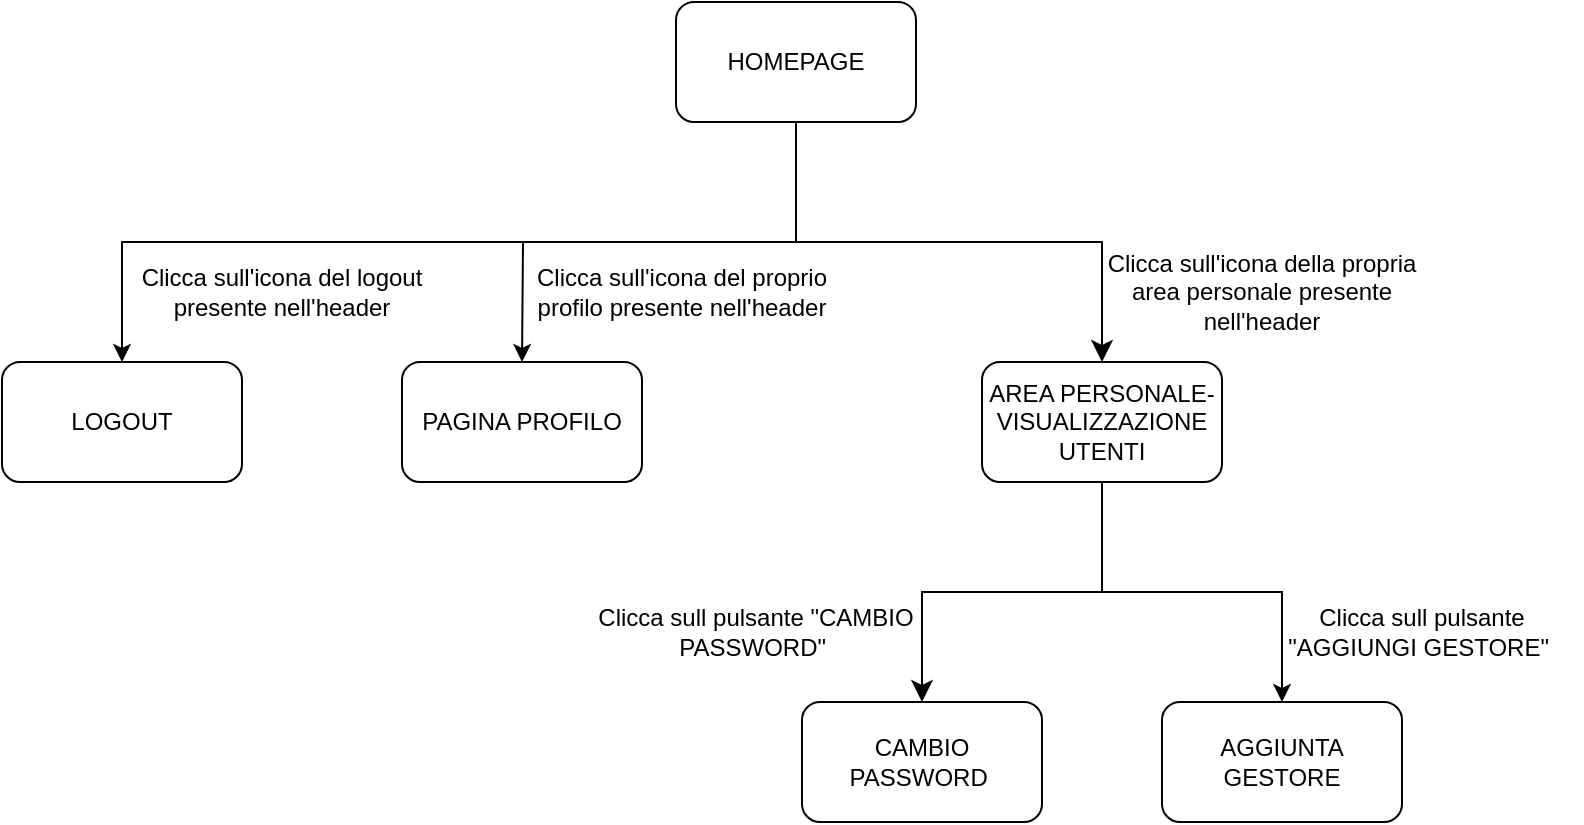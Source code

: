 <mxfile version="20.6.1" type="device"><diagram name="Pagina-1" id="ZB7JNcdpINHP5xy0FGnm"><mxGraphModel dx="1278" dy="641" grid="1" gridSize="10" guides="1" tooltips="1" connect="1" arrows="1" fold="1" page="1" pageScale="1" pageWidth="827" pageHeight="1169" math="0" shadow="0"><root><mxCell id="0"/><mxCell id="1" parent="0"/><mxCell id="WQMYZMvmg3EN6Z2FU8tU-2" style="edgeStyle=orthogonalEdgeStyle;rounded=0;orthogonalLoop=1;jettySize=auto;html=1;exitX=0.5;exitY=1;exitDx=0;exitDy=0;entryX=0.5;entryY=0;entryDx=0;entryDy=0;" parent="1" source="XsAwU-fo2RAwiscfGlKi-2" target="XsAwU-fo2RAwiscfGlKi-47" edge="1"><mxGeometry relative="1" as="geometry"/></mxCell><mxCell id="WQMYZMvmg3EN6Z2FU8tU-5" style="edgeStyle=orthogonalEdgeStyle;rounded=0;orthogonalLoop=1;jettySize=auto;html=1;exitX=0.5;exitY=1;exitDx=0;exitDy=0;" parent="1" source="XsAwU-fo2RAwiscfGlKi-2" edge="1"><mxGeometry relative="1" as="geometry"><mxPoint x="630" y="410" as="targetPoint"/></mxGeometry></mxCell><mxCell id="XsAwU-fo2RAwiscfGlKi-2" value="HOMEPAGE" style="rounded=1;whiteSpace=wrap;html=1;" parent="1" vertex="1"><mxGeometry x="707" y="230" width="120" height="60" as="geometry"/></mxCell><mxCell id="WQMYZMvmg3EN6Z2FU8tU-3" style="edgeStyle=orthogonalEdgeStyle;rounded=0;orthogonalLoop=1;jettySize=auto;html=1;exitX=0.5;exitY=1;exitDx=0;exitDy=0;entryX=0.5;entryY=0;entryDx=0;entryDy=0;" parent="1" source="XsAwU-fo2RAwiscfGlKi-19" target="XsAwU-fo2RAwiscfGlKi-54" edge="1"><mxGeometry relative="1" as="geometry"/></mxCell><mxCell id="XsAwU-fo2RAwiscfGlKi-19" value="AREA PERSONALE-VISUALIZZAZIONE UTENTI" style="rounded=1;whiteSpace=wrap;html=1;" parent="1" vertex="1"><mxGeometry x="860" y="410" width="120" height="60" as="geometry"/></mxCell><mxCell id="XsAwU-fo2RAwiscfGlKi-34" value="" style="edgeStyle=elbowEdgeStyle;elbow=vertical;endArrow=classic;html=1;curved=0;rounded=0;endSize=8;startSize=8;exitX=0.5;exitY=1;exitDx=0;exitDy=0;entryX=0.5;entryY=0;entryDx=0;entryDy=0;" parent="1" source="XsAwU-fo2RAwiscfGlKi-2" target="XsAwU-fo2RAwiscfGlKi-19" edge="1"><mxGeometry width="50" height="50" relative="1" as="geometry"><mxPoint x="1030" y="470" as="sourcePoint"/><mxPoint x="930" y="550" as="targetPoint"/><Array as="points"><mxPoint x="850" y="350"/><mxPoint x="900" y="350"/><mxPoint x="900" y="340"/><mxPoint x="970" y="510"/></Array></mxGeometry></mxCell><mxCell id="XsAwU-fo2RAwiscfGlKi-47" value="LOGOUT" style="rounded=1;whiteSpace=wrap;html=1;" parent="1" vertex="1"><mxGeometry x="370" y="410" width="120" height="60" as="geometry"/></mxCell><mxCell id="XsAwU-fo2RAwiscfGlKi-52" value="CAMBIO PASSWORD&amp;nbsp;" style="rounded=1;whiteSpace=wrap;html=1;" parent="1" vertex="1"><mxGeometry x="770" y="580" width="120" height="60" as="geometry"/></mxCell><mxCell id="XsAwU-fo2RAwiscfGlKi-54" value="AGGIUNTA GESTORE" style="rounded=1;whiteSpace=wrap;html=1;" parent="1" vertex="1"><mxGeometry x="950" y="580" width="120" height="60" as="geometry"/></mxCell><mxCell id="XsAwU-fo2RAwiscfGlKi-60" value="" style="edgeStyle=elbowEdgeStyle;elbow=vertical;endArrow=classic;html=1;curved=0;rounded=0;endSize=8;startSize=8;exitX=0.5;exitY=1;exitDx=0;exitDy=0;entryX=0.5;entryY=0;entryDx=0;entryDy=0;" parent="1" source="XsAwU-fo2RAwiscfGlKi-19" target="XsAwU-fo2RAwiscfGlKi-52" edge="1"><mxGeometry width="50" height="50" relative="1" as="geometry"><mxPoint x="330" y="470" as="sourcePoint"/><mxPoint x="330" y="600" as="targetPoint"/></mxGeometry></mxCell><mxCell id="WQMYZMvmg3EN6Z2FU8tU-4" value="PAGINA PROFILO" style="rounded=1;whiteSpace=wrap;html=1;" parent="1" vertex="1"><mxGeometry x="570" y="410" width="120" height="60" as="geometry"/></mxCell><mxCell id="YQPjh0f72Cx1fWbxdrsa-1" value="Clicca sull'icona del logout presente nell'header" style="text;html=1;strokeColor=none;fillColor=none;align=center;verticalAlign=middle;whiteSpace=wrap;rounded=0;" vertex="1" parent="1"><mxGeometry x="430" y="350" width="160" height="50" as="geometry"/></mxCell><mxCell id="YQPjh0f72Cx1fWbxdrsa-2" value="Clicca sull'icona del proprio profilo presente nell'header&lt;span style=&quot;color: rgba(0, 0, 0, 0); font-family: monospace; font-size: 0px; text-align: start;&quot;&gt;%3CmxGraphModel%3E%3Croot%3E%3CmxCell%20id%3D%220%22%2F%3E%3CmxCell%20id%3D%221%22%20parent%3D%220%22%2F%3E%3CmxCell%20id%3D%222%22%20value%3D%22Clicca%20sull'icona%20del%20logout%20presente%20nell'header%22%20style%3D%22text%3Bhtml%3D1%3BstrokeColor%3Dnone%3BfillColor%3Dnone%3Balign%3Dcenter%3BverticalAlign%3Dmiddle%3BwhiteSpace%3Dwrap%3Brounded%3D0%3B%22%20vertex%3D%221%22%20parent%3D%221%22%3E%3CmxGeometry%20x%3D%22230%22%20y%3D%22340%22%20width%3D%22160%22%20height%3D%2250%22%20as%3D%22geometry%22%2F%3E%3C%2FmxCell%3E%3C%2Froot%3E%3C%2FmxGraphModel%3E&lt;/span&gt;" style="text;html=1;strokeColor=none;fillColor=none;align=center;verticalAlign=middle;whiteSpace=wrap;rounded=0;" vertex="1" parent="1"><mxGeometry x="630" y="350" width="160" height="50" as="geometry"/></mxCell><mxCell id="YQPjh0f72Cx1fWbxdrsa-3" value="Clicca sull'icona della propria area personale presente nell'header&lt;span style=&quot;color: rgba(0, 0, 0, 0); font-family: monospace; font-size: 0px; text-align: start;&quot;&gt;%3CmxGraphModel%3E%3Croot%3E%3CmxCell%20id%3D%220%22%2F%3E%3CmxCell%20id%3D%221%22%20parent%3D%220%22%2F%3E%3CmxCell%20id%3D%222%22%20value%3D%22Clicca%20sull'icona%20del%20logout%20presente%20nell'header%22%20style%3D%22text%3Bhtml%3D1%3BstrokeColor%3Dnone%3BfillColor%3Dnone%3Balign%3Dcenter%3BverticalAlign%3Dmiddle%3BwhiteSpace%3Dwrap%3Brounded%3D0%3B%22%20vertex%3D%221%22%20parent%3D%221%22%3E%3CmxGeometry%20x%3D%22230%22%20y%3D%22340%22%20width%3D%22160%22%20height%3D%2250%22%20as%3D%22geometry%22%2F%3E%3C%2FmxCell%3E%3C%2Froot%3E%3C%2FmxGraphModel%3E&lt;/span&gt;" style="text;html=1;strokeColor=none;fillColor=none;align=center;verticalAlign=middle;whiteSpace=wrap;rounded=0;" vertex="1" parent="1"><mxGeometry x="920" y="350" width="160" height="50" as="geometry"/></mxCell><mxCell id="YQPjh0f72Cx1fWbxdrsa-4" value="Clicca sull pulsante &quot;CAMBIO PASSWORD&quot;&amp;nbsp;" style="text;html=1;strokeColor=none;fillColor=none;align=center;verticalAlign=middle;whiteSpace=wrap;rounded=0;" vertex="1" parent="1"><mxGeometry x="667" y="520" width="160" height="50" as="geometry"/></mxCell><mxCell id="YQPjh0f72Cx1fWbxdrsa-5" value="Clicca sull pulsante &quot;AGGIUNGI GESTORE&quot;&amp;nbsp;" style="text;html=1;strokeColor=none;fillColor=none;align=center;verticalAlign=middle;whiteSpace=wrap;rounded=0;" vertex="1" parent="1"><mxGeometry x="1000" y="520" width="160" height="50" as="geometry"/></mxCell></root></mxGraphModel></diagram></mxfile>